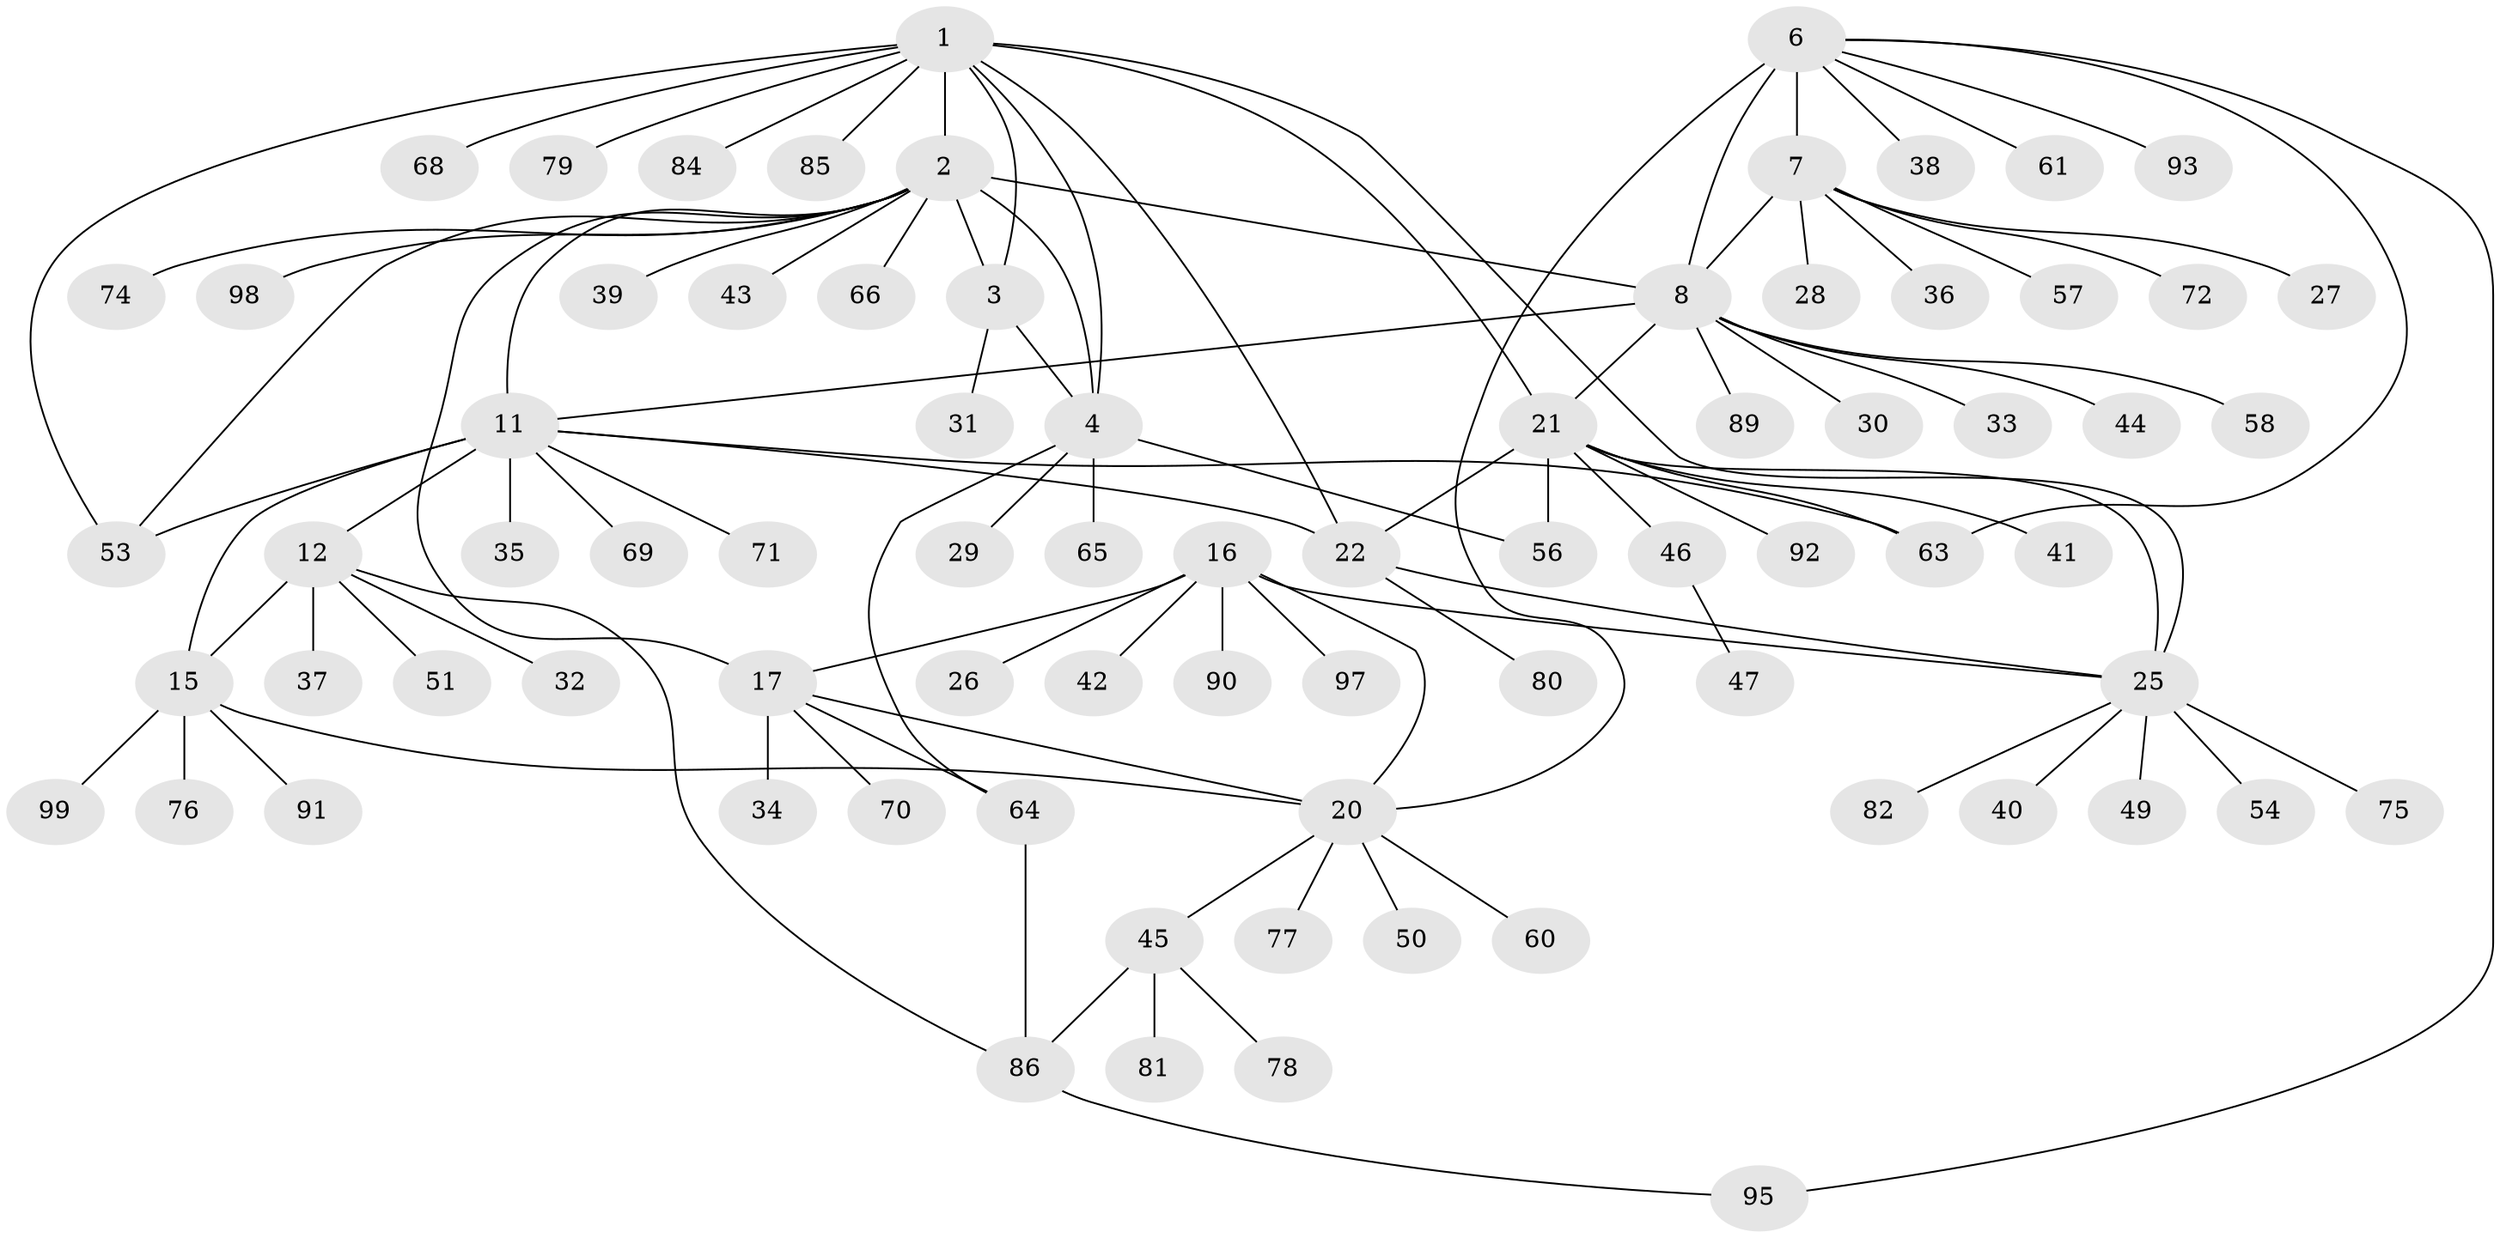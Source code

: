 // original degree distribution, {7: 0.03, 11: 0.03, 5: 0.02, 9: 0.03, 6: 0.05, 10: 0.03, 8: 0.04, 4: 0.03, 1: 0.6, 2: 0.09, 3: 0.05}
// Generated by graph-tools (version 1.1) at 2025/11/02/27/25 16:11:36]
// undirected, 78 vertices, 101 edges
graph export_dot {
graph [start="1"]
  node [color=gray90,style=filled];
  1 [super="+24"];
  2 [super="+5"];
  3;
  4 [super="+62"];
  6 [super="+9"];
  7 [super="+67"];
  8 [super="+10"];
  11 [super="+14"];
  12 [super="+13"];
  15 [super="+55"];
  16 [super="+19"];
  17 [super="+18"];
  20 [super="+73"];
  21 [super="+23"];
  22 [super="+59"];
  25 [super="+100"];
  26;
  27;
  28;
  29 [super="+48"];
  30;
  31;
  32;
  33;
  34;
  35;
  36;
  37;
  38;
  39;
  40;
  41;
  42;
  43;
  44;
  45 [super="+52"];
  46;
  47;
  49;
  50;
  51;
  53 [super="+88"];
  54;
  56;
  57 [super="+83"];
  58;
  60;
  61;
  63 [super="+96"];
  64;
  65;
  66;
  68;
  69;
  70;
  71;
  72;
  74;
  75;
  76;
  77;
  78 [super="+87"];
  79;
  80;
  81;
  82;
  84;
  85;
  86 [super="+94"];
  89;
  90;
  91;
  92;
  93;
  95;
  97;
  98;
  99;
  1 -- 2 [weight=2];
  1 -- 3;
  1 -- 4;
  1 -- 79;
  1 -- 84;
  1 -- 68;
  1 -- 21 [weight=2];
  1 -- 22;
  1 -- 53;
  1 -- 25;
  1 -- 85;
  2 -- 3 [weight=2];
  2 -- 4 [weight=2];
  2 -- 8;
  2 -- 39;
  2 -- 43;
  2 -- 53;
  2 -- 66;
  2 -- 74;
  2 -- 98;
  2 -- 11;
  2 -- 17;
  3 -- 4;
  3 -- 31;
  4 -- 29;
  4 -- 56;
  4 -- 64;
  4 -- 65;
  6 -- 7 [weight=2];
  6 -- 8 [weight=4];
  6 -- 93;
  6 -- 95;
  6 -- 20;
  6 -- 38;
  6 -- 61;
  6 -- 63;
  7 -- 8 [weight=2];
  7 -- 27;
  7 -- 28;
  7 -- 36;
  7 -- 57;
  7 -- 72;
  8 -- 44;
  8 -- 33;
  8 -- 11;
  8 -- 89;
  8 -- 58;
  8 -- 30;
  8 -- 21;
  11 -- 12 [weight=4];
  11 -- 15 [weight=2];
  11 -- 35;
  11 -- 53;
  11 -- 63;
  11 -- 69;
  11 -- 71;
  11 -- 22;
  12 -- 15 [weight=2];
  12 -- 32;
  12 -- 37;
  12 -- 51;
  12 -- 86;
  15 -- 20;
  15 -- 76;
  15 -- 91;
  15 -- 99;
  16 -- 17 [weight=4];
  16 -- 20 [weight=2];
  16 -- 42;
  16 -- 90;
  16 -- 97;
  16 -- 25;
  16 -- 26;
  17 -- 20 [weight=2];
  17 -- 64;
  17 -- 34;
  17 -- 70;
  20 -- 45;
  20 -- 50;
  20 -- 60;
  20 -- 77;
  21 -- 22 [weight=2];
  21 -- 25 [weight=2];
  21 -- 41;
  21 -- 46;
  21 -- 56;
  21 -- 92;
  21 -- 63;
  22 -- 25;
  22 -- 80;
  25 -- 40;
  25 -- 49;
  25 -- 54;
  25 -- 75;
  25 -- 82;
  45 -- 78;
  45 -- 81;
  45 -- 86;
  46 -- 47;
  64 -- 86;
  86 -- 95;
}

